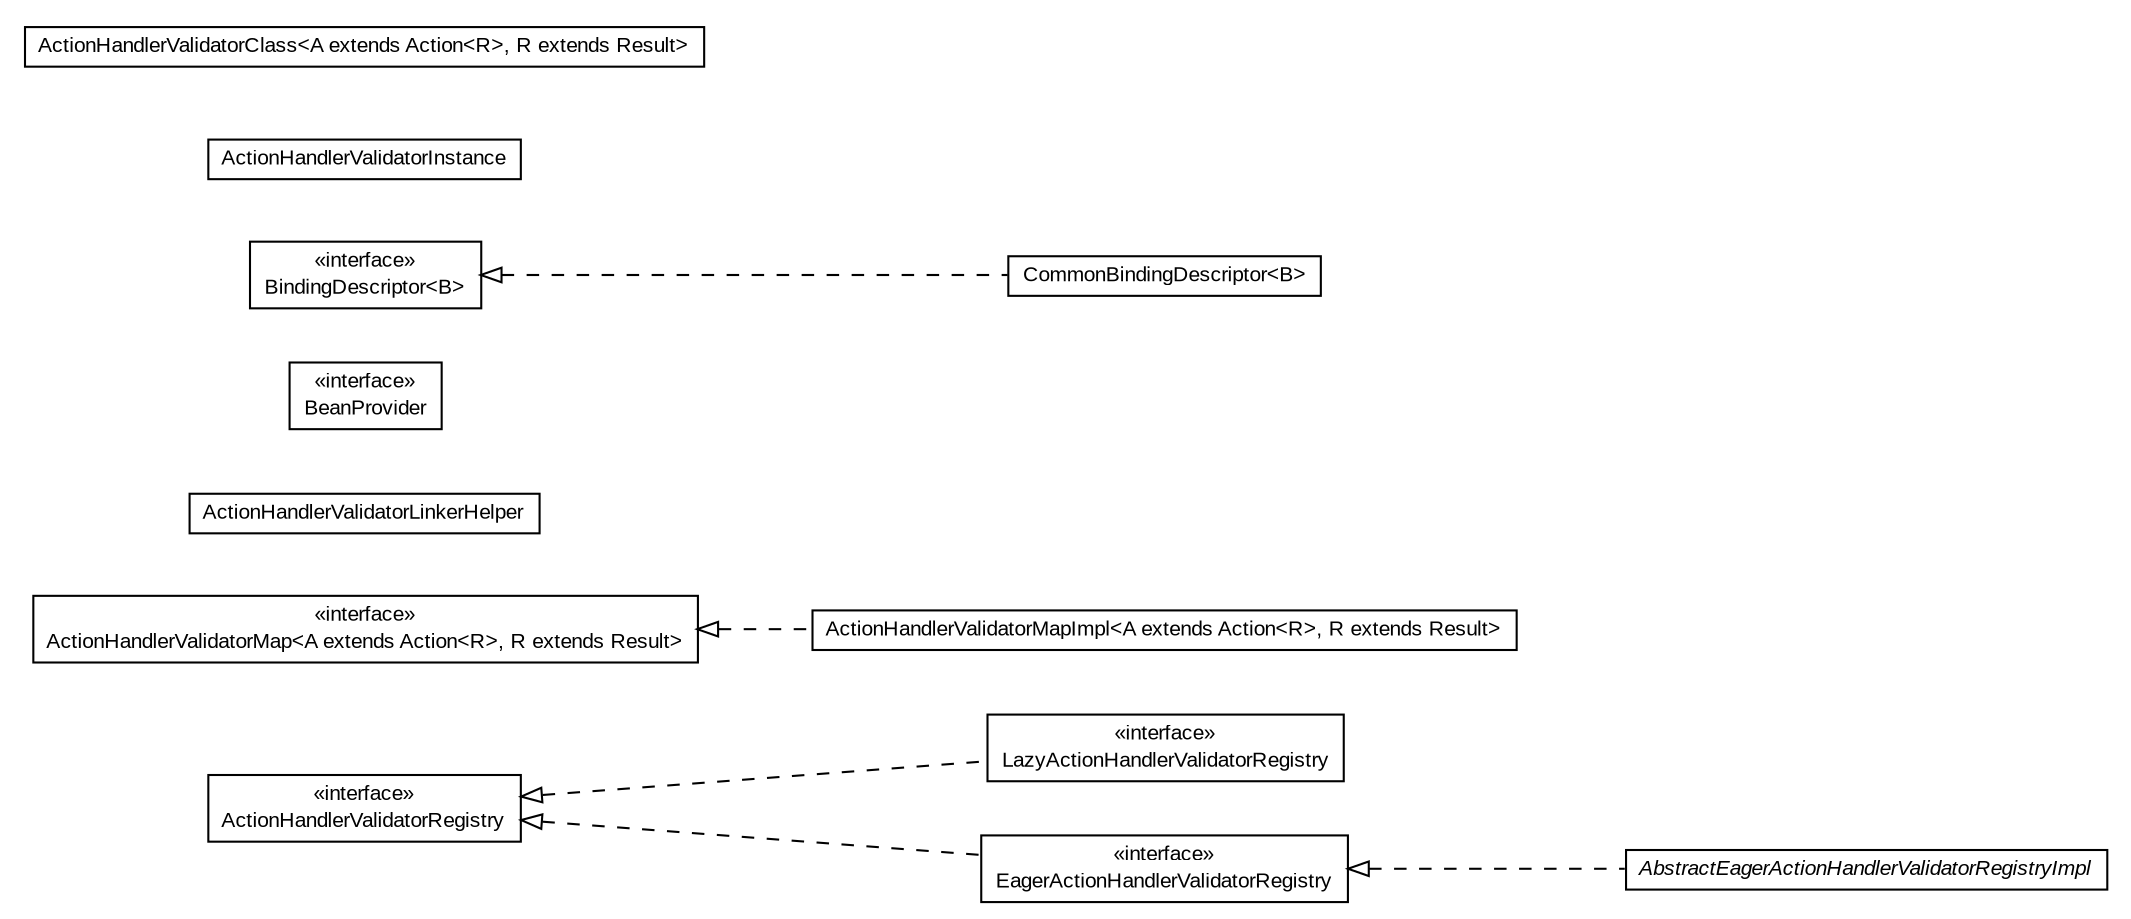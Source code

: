 #!/usr/local/bin/dot
#
# Class diagram 
# Generated by UMLGraph version R5_6-24-gf6e263 (http://www.umlgraph.org/)
#

digraph G {
	edge [fontname="arial",fontsize=10,labelfontname="arial",labelfontsize=10];
	node [fontname="arial",fontsize=10,shape=plaintext];
	nodesep=0.25;
	ranksep=0.5;
	rankdir=LR;
	// com.gwtplatform.dispatch.rpc.server.actionhandlervalidator.LazyActionHandlerValidatorRegistry
	c10348 [label=<<table title="com.gwtplatform.dispatch.rpc.server.actionhandlervalidator.LazyActionHandlerValidatorRegistry" border="0" cellborder="1" cellspacing="0" cellpadding="2" port="p" href="./LazyActionHandlerValidatorRegistry.html">
		<tr><td><table border="0" cellspacing="0" cellpadding="1">
<tr><td align="center" balign="center"> &#171;interface&#187; </td></tr>
<tr><td align="center" balign="center"> LazyActionHandlerValidatorRegistry </td></tr>
		</table></td></tr>
		</table>>, URL="./LazyActionHandlerValidatorRegistry.html", fontname="arial", fontcolor="black", fontsize=10.0];
	// com.gwtplatform.dispatch.rpc.server.actionhandlervalidator.EagerActionHandlerValidatorRegistry
	c10349 [label=<<table title="com.gwtplatform.dispatch.rpc.server.actionhandlervalidator.EagerActionHandlerValidatorRegistry" border="0" cellborder="1" cellspacing="0" cellpadding="2" port="p" href="./EagerActionHandlerValidatorRegistry.html">
		<tr><td><table border="0" cellspacing="0" cellpadding="1">
<tr><td align="center" balign="center"> &#171;interface&#187; </td></tr>
<tr><td align="center" balign="center"> EagerActionHandlerValidatorRegistry </td></tr>
		</table></td></tr>
		</table>>, URL="./EagerActionHandlerValidatorRegistry.html", fontname="arial", fontcolor="black", fontsize=10.0];
	// com.gwtplatform.dispatch.rpc.server.actionhandlervalidator.ActionHandlerValidatorRegistry
	c10350 [label=<<table title="com.gwtplatform.dispatch.rpc.server.actionhandlervalidator.ActionHandlerValidatorRegistry" border="0" cellborder="1" cellspacing="0" cellpadding="2" port="p" href="./ActionHandlerValidatorRegistry.html">
		<tr><td><table border="0" cellspacing="0" cellpadding="1">
<tr><td align="center" balign="center"> &#171;interface&#187; </td></tr>
<tr><td align="center" balign="center"> ActionHandlerValidatorRegistry </td></tr>
		</table></td></tr>
		</table>>, URL="./ActionHandlerValidatorRegistry.html", fontname="arial", fontcolor="black", fontsize=10.0];
	// com.gwtplatform.dispatch.rpc.server.actionhandlervalidator.ActionHandlerValidatorMapImpl<A extends com.gwtplatform.dispatch.rpc.shared.Action<R>, R extends com.gwtplatform.dispatch.rpc.shared.Result>
	c10351 [label=<<table title="com.gwtplatform.dispatch.rpc.server.actionhandlervalidator.ActionHandlerValidatorMapImpl" border="0" cellborder="1" cellspacing="0" cellpadding="2" port="p" href="./ActionHandlerValidatorMapImpl.html">
		<tr><td><table border="0" cellspacing="0" cellpadding="1">
<tr><td align="center" balign="center"> ActionHandlerValidatorMapImpl&lt;A extends Action&lt;R&gt;, R extends Result&gt; </td></tr>
		</table></td></tr>
		</table>>, URL="./ActionHandlerValidatorMapImpl.html", fontname="arial", fontcolor="black", fontsize=10.0];
	// com.gwtplatform.dispatch.rpc.server.actionhandlervalidator.ActionHandlerValidatorMap<A extends com.gwtplatform.dispatch.rpc.shared.Action<R>, R extends com.gwtplatform.dispatch.rpc.shared.Result>
	c10352 [label=<<table title="com.gwtplatform.dispatch.rpc.server.actionhandlervalidator.ActionHandlerValidatorMap" border="0" cellborder="1" cellspacing="0" cellpadding="2" port="p" href="./ActionHandlerValidatorMap.html">
		<tr><td><table border="0" cellspacing="0" cellpadding="1">
<tr><td align="center" balign="center"> &#171;interface&#187; </td></tr>
<tr><td align="center" balign="center"> ActionHandlerValidatorMap&lt;A extends Action&lt;R&gt;, R extends Result&gt; </td></tr>
		</table></td></tr>
		</table>>, URL="./ActionHandlerValidatorMap.html", fontname="arial", fontcolor="black", fontsize=10.0];
	// com.gwtplatform.dispatch.rpc.server.actionhandlervalidator.ActionHandlerValidatorLinkerHelper
	c10353 [label=<<table title="com.gwtplatform.dispatch.rpc.server.actionhandlervalidator.ActionHandlerValidatorLinkerHelper" border="0" cellborder="1" cellspacing="0" cellpadding="2" port="p" href="./ActionHandlerValidatorLinkerHelper.html">
		<tr><td><table border="0" cellspacing="0" cellpadding="1">
<tr><td align="center" balign="center"> ActionHandlerValidatorLinkerHelper </td></tr>
		</table></td></tr>
		</table>>, URL="./ActionHandlerValidatorLinkerHelper.html", fontname="arial", fontcolor="black", fontsize=10.0];
	// com.gwtplatform.dispatch.rpc.server.actionhandlervalidator.ActionHandlerValidatorLinkerHelper.BeanProvider
	c10354 [label=<<table title="com.gwtplatform.dispatch.rpc.server.actionhandlervalidator.ActionHandlerValidatorLinkerHelper.BeanProvider" border="0" cellborder="1" cellspacing="0" cellpadding="2" port="p" href="./ActionHandlerValidatorLinkerHelper.BeanProvider.html">
		<tr><td><table border="0" cellspacing="0" cellpadding="1">
<tr><td align="center" balign="center"> &#171;interface&#187; </td></tr>
<tr><td align="center" balign="center"> BeanProvider </td></tr>
		</table></td></tr>
		</table>>, URL="./ActionHandlerValidatorLinkerHelper.BeanProvider.html", fontname="arial", fontcolor="black", fontsize=10.0];
	// com.gwtplatform.dispatch.rpc.server.actionhandlervalidator.ActionHandlerValidatorLinkerHelper.BeanProvider.BindingDescriptor<B>
	c10355 [label=<<table title="com.gwtplatform.dispatch.rpc.server.actionhandlervalidator.ActionHandlerValidatorLinkerHelper.BeanProvider.BindingDescriptor" border="0" cellborder="1" cellspacing="0" cellpadding="2" port="p" href="./ActionHandlerValidatorLinkerHelper.BeanProvider.BindingDescriptor.html">
		<tr><td><table border="0" cellspacing="0" cellpadding="1">
<tr><td align="center" balign="center"> &#171;interface&#187; </td></tr>
<tr><td align="center" balign="center"> BindingDescriptor&lt;B&gt; </td></tr>
		</table></td></tr>
		</table>>, URL="./ActionHandlerValidatorLinkerHelper.BeanProvider.BindingDescriptor.html", fontname="arial", fontcolor="black", fontsize=10.0];
	// com.gwtplatform.dispatch.rpc.server.actionhandlervalidator.ActionHandlerValidatorLinkerHelper.CommonBindingDescriptor<B>
	c10356 [label=<<table title="com.gwtplatform.dispatch.rpc.server.actionhandlervalidator.ActionHandlerValidatorLinkerHelper.CommonBindingDescriptor" border="0" cellborder="1" cellspacing="0" cellpadding="2" port="p" href="./ActionHandlerValidatorLinkerHelper.CommonBindingDescriptor.html">
		<tr><td><table border="0" cellspacing="0" cellpadding="1">
<tr><td align="center" balign="center"> CommonBindingDescriptor&lt;B&gt; </td></tr>
		</table></td></tr>
		</table>>, URL="./ActionHandlerValidatorLinkerHelper.CommonBindingDescriptor.html", fontname="arial", fontcolor="black", fontsize=10.0];
	// com.gwtplatform.dispatch.rpc.server.actionhandlervalidator.ActionHandlerValidatorInstance
	c10357 [label=<<table title="com.gwtplatform.dispatch.rpc.server.actionhandlervalidator.ActionHandlerValidatorInstance" border="0" cellborder="1" cellspacing="0" cellpadding="2" port="p" href="./ActionHandlerValidatorInstance.html">
		<tr><td><table border="0" cellspacing="0" cellpadding="1">
<tr><td align="center" balign="center"> ActionHandlerValidatorInstance </td></tr>
		</table></td></tr>
		</table>>, URL="./ActionHandlerValidatorInstance.html", fontname="arial", fontcolor="black", fontsize=10.0];
	// com.gwtplatform.dispatch.rpc.server.actionhandlervalidator.ActionHandlerValidatorClass<A extends com.gwtplatform.dispatch.rpc.shared.Action<R>, R extends com.gwtplatform.dispatch.rpc.shared.Result>
	c10358 [label=<<table title="com.gwtplatform.dispatch.rpc.server.actionhandlervalidator.ActionHandlerValidatorClass" border="0" cellborder="1" cellspacing="0" cellpadding="2" port="p" href="./ActionHandlerValidatorClass.html">
		<tr><td><table border="0" cellspacing="0" cellpadding="1">
<tr><td align="center" balign="center"> ActionHandlerValidatorClass&lt;A extends Action&lt;R&gt;, R extends Result&gt; </td></tr>
		</table></td></tr>
		</table>>, URL="./ActionHandlerValidatorClass.html", fontname="arial", fontcolor="black", fontsize=10.0];
	// com.gwtplatform.dispatch.rpc.server.actionhandlervalidator.AbstractEagerActionHandlerValidatorRegistryImpl
	c10359 [label=<<table title="com.gwtplatform.dispatch.rpc.server.actionhandlervalidator.AbstractEagerActionHandlerValidatorRegistryImpl" border="0" cellborder="1" cellspacing="0" cellpadding="2" port="p" href="./AbstractEagerActionHandlerValidatorRegistryImpl.html">
		<tr><td><table border="0" cellspacing="0" cellpadding="1">
<tr><td align="center" balign="center"><font face="arial italic"> AbstractEagerActionHandlerValidatorRegistryImpl </font></td></tr>
		</table></td></tr>
		</table>>, URL="./AbstractEagerActionHandlerValidatorRegistryImpl.html", fontname="arial", fontcolor="black", fontsize=10.0];
	//com.gwtplatform.dispatch.rpc.server.actionhandlervalidator.LazyActionHandlerValidatorRegistry implements com.gwtplatform.dispatch.rpc.server.actionhandlervalidator.ActionHandlerValidatorRegistry
	c10350:p -> c10348:p [dir=back,arrowtail=empty,style=dashed];
	//com.gwtplatform.dispatch.rpc.server.actionhandlervalidator.EagerActionHandlerValidatorRegistry implements com.gwtplatform.dispatch.rpc.server.actionhandlervalidator.ActionHandlerValidatorRegistry
	c10350:p -> c10349:p [dir=back,arrowtail=empty,style=dashed];
	//com.gwtplatform.dispatch.rpc.server.actionhandlervalidator.ActionHandlerValidatorMapImpl<A extends com.gwtplatform.dispatch.rpc.shared.Action<R>, R extends com.gwtplatform.dispatch.rpc.shared.Result> implements com.gwtplatform.dispatch.rpc.server.actionhandlervalidator.ActionHandlerValidatorMap<A extends com.gwtplatform.dispatch.rpc.shared.Action<R>, R extends com.gwtplatform.dispatch.rpc.shared.Result>
	c10352:p -> c10351:p [dir=back,arrowtail=empty,style=dashed];
	//com.gwtplatform.dispatch.rpc.server.actionhandlervalidator.ActionHandlerValidatorLinkerHelper.CommonBindingDescriptor<B> implements com.gwtplatform.dispatch.rpc.server.actionhandlervalidator.ActionHandlerValidatorLinkerHelper.BeanProvider.BindingDescriptor<B>
	c10355:p -> c10356:p [dir=back,arrowtail=empty,style=dashed];
	//com.gwtplatform.dispatch.rpc.server.actionhandlervalidator.AbstractEagerActionHandlerValidatorRegistryImpl implements com.gwtplatform.dispatch.rpc.server.actionhandlervalidator.EagerActionHandlerValidatorRegistry
	c10349:p -> c10359:p [dir=back,arrowtail=empty,style=dashed];
}

